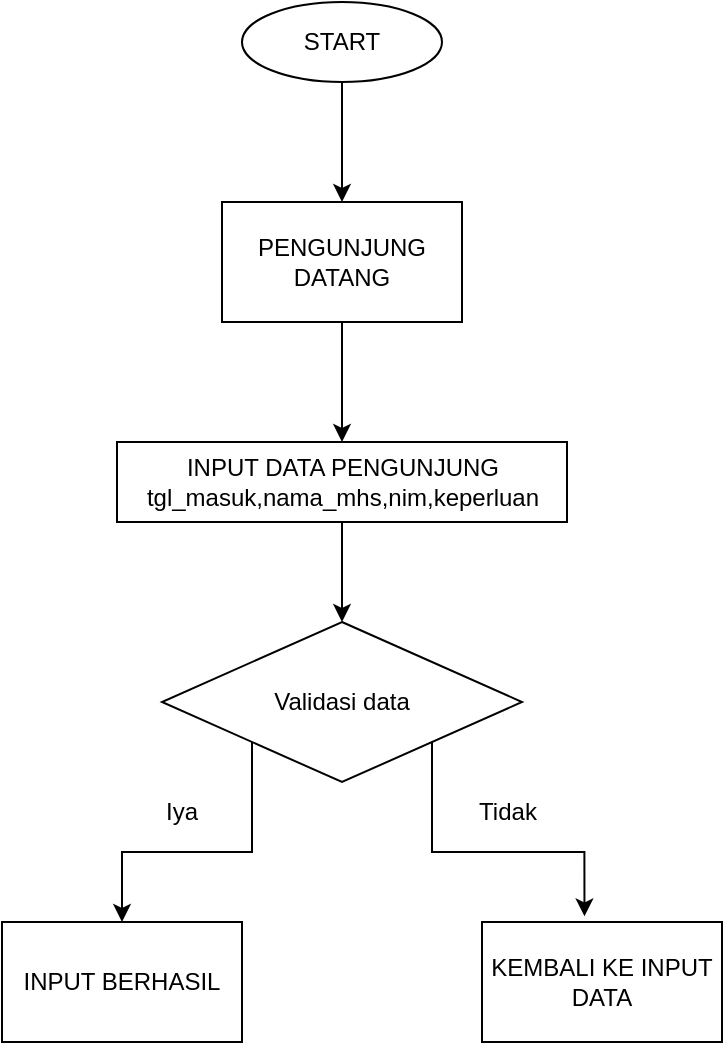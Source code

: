 <mxfile version="28.2.2">
  <diagram name="Page-1" id="UvgZQlOGaJt908_lifOV">
    <mxGraphModel dx="1034" dy="570" grid="1" gridSize="10" guides="1" tooltips="1" connect="1" arrows="1" fold="1" page="1" pageScale="1" pageWidth="850" pageHeight="1100" math="0" shadow="0">
      <root>
        <mxCell id="0" />
        <mxCell id="1" parent="0" />
        <mxCell id="N-09ZK4I0lQw6LpExbx6-3" style="edgeStyle=orthogonalEdgeStyle;rounded=0;orthogonalLoop=1;jettySize=auto;html=1;entryX=0.5;entryY=0;entryDx=0;entryDy=0;" edge="1" parent="1" source="N-09ZK4I0lQw6LpExbx6-1" target="N-09ZK4I0lQw6LpExbx6-2">
          <mxGeometry relative="1" as="geometry" />
        </mxCell>
        <mxCell id="N-09ZK4I0lQw6LpExbx6-1" value="START" style="ellipse;whiteSpace=wrap;html=1;" vertex="1" parent="1">
          <mxGeometry x="350" y="60" width="100" height="40" as="geometry" />
        </mxCell>
        <mxCell id="N-09ZK4I0lQw6LpExbx6-5" value="" style="edgeStyle=orthogonalEdgeStyle;rounded=0;orthogonalLoop=1;jettySize=auto;html=1;" edge="1" parent="1" source="N-09ZK4I0lQw6LpExbx6-2" target="N-09ZK4I0lQw6LpExbx6-4">
          <mxGeometry relative="1" as="geometry" />
        </mxCell>
        <mxCell id="N-09ZK4I0lQw6LpExbx6-2" value="PENGUNJUNG DATANG" style="rounded=0;whiteSpace=wrap;html=1;" vertex="1" parent="1">
          <mxGeometry x="340" y="160" width="120" height="60" as="geometry" />
        </mxCell>
        <mxCell id="N-09ZK4I0lQw6LpExbx6-8" style="edgeStyle=orthogonalEdgeStyle;rounded=0;orthogonalLoop=1;jettySize=auto;html=1;entryX=0.5;entryY=0;entryDx=0;entryDy=0;" edge="1" parent="1" source="N-09ZK4I0lQw6LpExbx6-4" target="N-09ZK4I0lQw6LpExbx6-7">
          <mxGeometry relative="1" as="geometry" />
        </mxCell>
        <mxCell id="N-09ZK4I0lQw6LpExbx6-4" value="INPUT DATA PENGUNJUNG&lt;div&gt;tgl_masuk,nama_mhs,nim,keperluan&lt;/div&gt;" style="rounded=0;whiteSpace=wrap;html=1;" vertex="1" parent="1">
          <mxGeometry x="287.5" y="280" width="225" height="40" as="geometry" />
        </mxCell>
        <mxCell id="N-09ZK4I0lQw6LpExbx6-11" style="edgeStyle=orthogonalEdgeStyle;rounded=0;orthogonalLoop=1;jettySize=auto;html=1;exitX=0;exitY=1;exitDx=0;exitDy=0;entryX=0.5;entryY=0;entryDx=0;entryDy=0;" edge="1" parent="1" source="N-09ZK4I0lQw6LpExbx6-7" target="N-09ZK4I0lQw6LpExbx6-9">
          <mxGeometry relative="1" as="geometry" />
        </mxCell>
        <mxCell id="N-09ZK4I0lQw6LpExbx6-7" value="Validasi data" style="rhombus;whiteSpace=wrap;html=1;" vertex="1" parent="1">
          <mxGeometry x="310" y="370" width="180" height="80" as="geometry" />
        </mxCell>
        <mxCell id="N-09ZK4I0lQw6LpExbx6-9" value="INPUT BERHASIL" style="rounded=0;whiteSpace=wrap;html=1;" vertex="1" parent="1">
          <mxGeometry x="230" y="520" width="120" height="60" as="geometry" />
        </mxCell>
        <mxCell id="N-09ZK4I0lQw6LpExbx6-10" value="KEMBALI KE INPUT DATA" style="rounded=0;whiteSpace=wrap;html=1;" vertex="1" parent="1">
          <mxGeometry x="470" y="520" width="120" height="60" as="geometry" />
        </mxCell>
        <mxCell id="N-09ZK4I0lQw6LpExbx6-12" style="edgeStyle=orthogonalEdgeStyle;rounded=0;orthogonalLoop=1;jettySize=auto;html=1;exitX=1;exitY=1;exitDx=0;exitDy=0;entryX=0.427;entryY=-0.047;entryDx=0;entryDy=0;entryPerimeter=0;" edge="1" parent="1" source="N-09ZK4I0lQw6LpExbx6-7" target="N-09ZK4I0lQw6LpExbx6-10">
          <mxGeometry relative="1" as="geometry" />
        </mxCell>
        <mxCell id="N-09ZK4I0lQw6LpExbx6-13" value="Tidak" style="text;html=1;align=center;verticalAlign=middle;whiteSpace=wrap;rounded=0;" vertex="1" parent="1">
          <mxGeometry x="452.5" y="450" width="60" height="30" as="geometry" />
        </mxCell>
        <mxCell id="N-09ZK4I0lQw6LpExbx6-14" value="Iya" style="text;html=1;align=center;verticalAlign=middle;whiteSpace=wrap;rounded=0;" vertex="1" parent="1">
          <mxGeometry x="290" y="450" width="60" height="30" as="geometry" />
        </mxCell>
      </root>
    </mxGraphModel>
  </diagram>
</mxfile>
